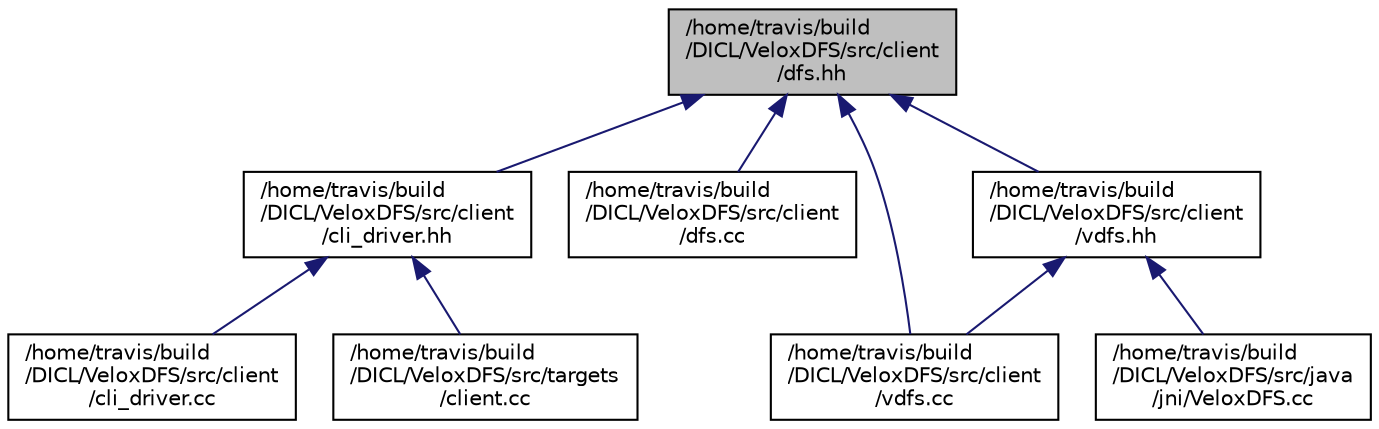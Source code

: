 digraph "/home/travis/build/DICL/VeloxDFS/src/client/dfs.hh"
{
  edge [fontname="Helvetica",fontsize="10",labelfontname="Helvetica",labelfontsize="10"];
  node [fontname="Helvetica",fontsize="10",shape=record];
  Node1 [label="/home/travis/build\l/DICL/VeloxDFS/src/client\l/dfs.hh",height=0.2,width=0.4,color="black", fillcolor="grey75", style="filled" fontcolor="black"];
  Node1 -> Node2 [dir="back",color="midnightblue",fontsize="10",style="solid",fontname="Helvetica"];
  Node2 [label="/home/travis/build\l/DICL/VeloxDFS/src/client\l/cli_driver.hh",height=0.2,width=0.4,color="black", fillcolor="white", style="filled",URL="$cli__driver_8hh.html"];
  Node2 -> Node3 [dir="back",color="midnightblue",fontsize="10",style="solid",fontname="Helvetica"];
  Node3 [label="/home/travis/build\l/DICL/VeloxDFS/src/client\l/cli_driver.cc",height=0.2,width=0.4,color="black", fillcolor="white", style="filled",URL="$cli__driver_8cc.html"];
  Node2 -> Node4 [dir="back",color="midnightblue",fontsize="10",style="solid",fontname="Helvetica"];
  Node4 [label="/home/travis/build\l/DICL/VeloxDFS/src/targets\l/client.cc",height=0.2,width=0.4,color="black", fillcolor="white", style="filled",URL="$client_8cc.html"];
  Node1 -> Node5 [dir="back",color="midnightblue",fontsize="10",style="solid",fontname="Helvetica"];
  Node5 [label="/home/travis/build\l/DICL/VeloxDFS/src/client\l/dfs.cc",height=0.2,width=0.4,color="black", fillcolor="white", style="filled",URL="$dfs_8cc.html"];
  Node1 -> Node6 [dir="back",color="midnightblue",fontsize="10",style="solid",fontname="Helvetica"];
  Node6 [label="/home/travis/build\l/DICL/VeloxDFS/src/client\l/vdfs.hh",height=0.2,width=0.4,color="black", fillcolor="white", style="filled",URL="$vdfs_8hh.html"];
  Node6 -> Node7 [dir="back",color="midnightblue",fontsize="10",style="solid",fontname="Helvetica"];
  Node7 [label="/home/travis/build\l/DICL/VeloxDFS/src/client\l/vdfs.cc",height=0.2,width=0.4,color="black", fillcolor="white", style="filled",URL="$vdfs_8cc.html"];
  Node6 -> Node8 [dir="back",color="midnightblue",fontsize="10",style="solid",fontname="Helvetica"];
  Node8 [label="/home/travis/build\l/DICL/VeloxDFS/src/java\l/jni/VeloxDFS.cc",height=0.2,width=0.4,color="black", fillcolor="white", style="filled",URL="$VeloxDFS_8cc.html"];
  Node1 -> Node7 [dir="back",color="midnightblue",fontsize="10",style="solid",fontname="Helvetica"];
}
